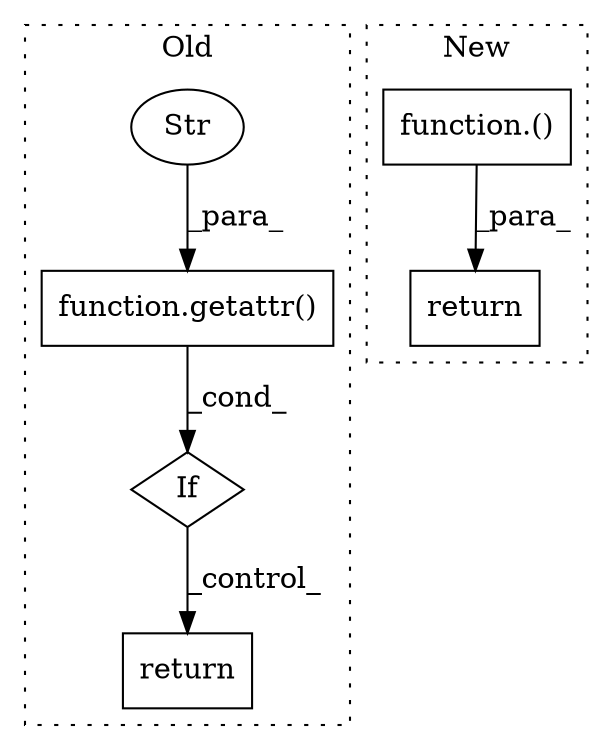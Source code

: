 digraph G {
subgraph cluster0 {
1 [label="function.getattr()" a="75" s="1069,1096" l="8,1" shape="box"];
4 [label="Str" a="66" s="1083" l="7" shape="ellipse"];
5 [label="If" a="96" s="1055" l="3" shape="diamond"];
6 [label="return" a="93" s="1408" l="7" shape="box"];
label = "Old";
style="dotted";
}
subgraph cluster1 {
2 [label="function.()" a="75" s="2188,2234" l="41,1" shape="box"];
3 [label="return" a="93" s="2165" l="7" shape="box"];
label = "New";
style="dotted";
}
1 -> 5 [label="_cond_"];
2 -> 3 [label="_para_"];
4 -> 1 [label="_para_"];
5 -> 6 [label="_control_"];
}